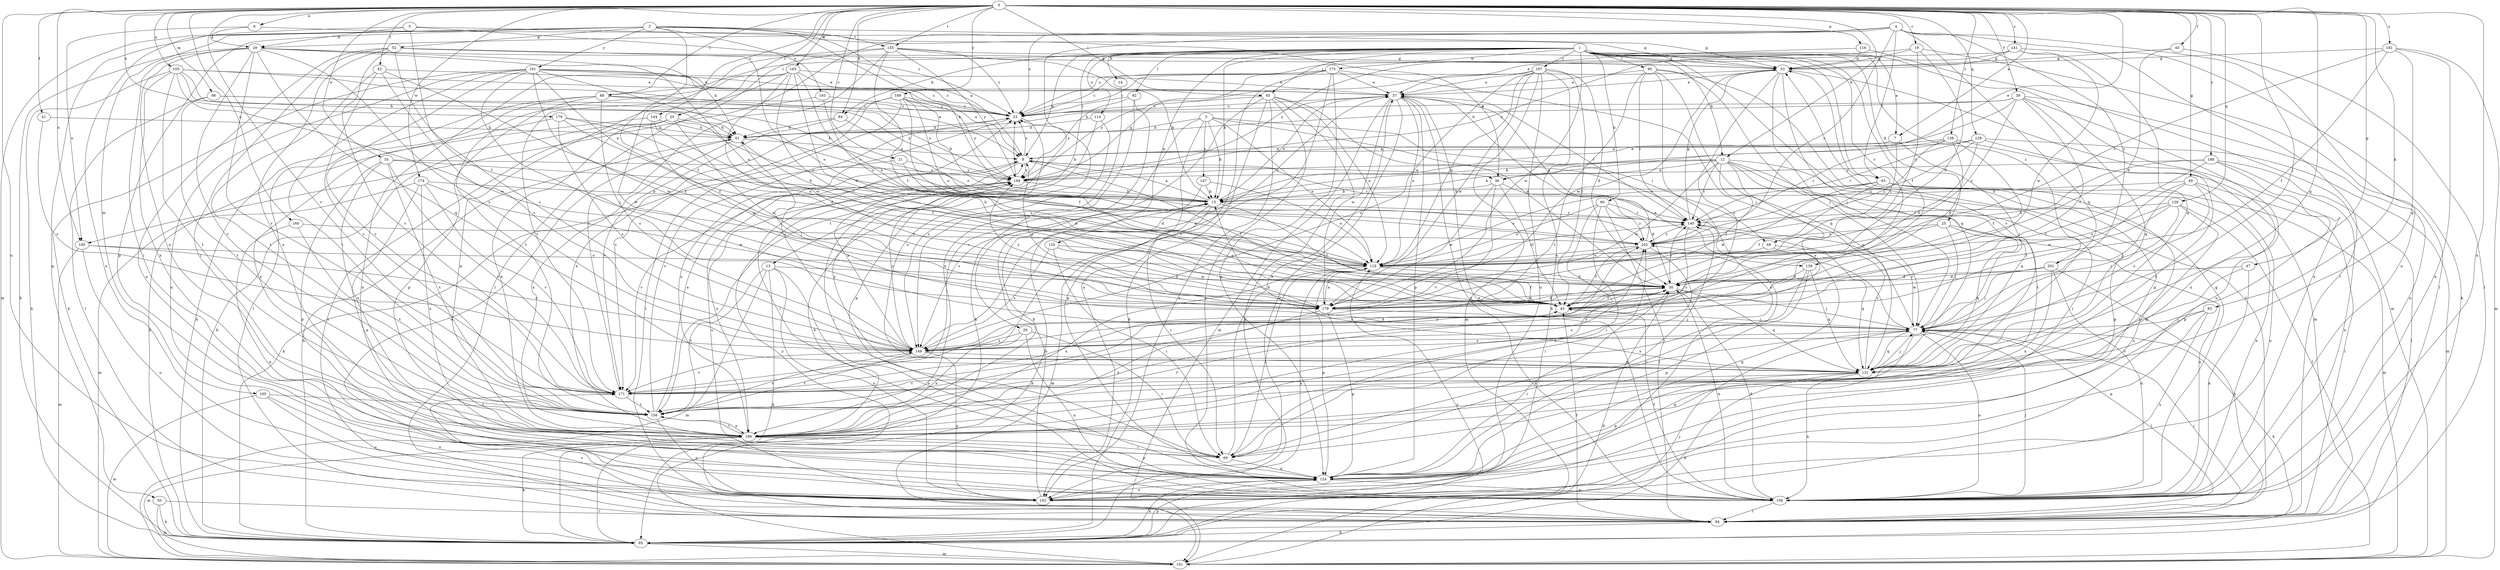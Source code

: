 strict digraph  {
0;
1;
2;
3;
4;
5;
6;
7;
8;
12;
13;
14;
15;
19;
20;
21;
23;
25;
26;
29;
30;
35;
36;
37;
39;
40;
41;
43;
45;
47;
49;
50;
52;
53;
60;
61;
65;
68;
69;
77;
83;
84;
85;
88;
90;
92;
93;
94;
98;
100;
101;
105;
108;
114;
115;
116;
120;
124;
126;
128;
131;
138;
139;
140;
141;
144;
147;
148;
155;
156;
160;
163;
165;
171;
174;
175;
178;
179;
181;
185;
186;
188;
189;
191;
193;
194;
197;
201;
202;
0 -> 6  [label=a];
0 -> 7  [label=a];
0 -> 12  [label=b];
0 -> 19  [label=c];
0 -> 20  [label=c];
0 -> 21  [label=c];
0 -> 35  [label=e];
0 -> 36  [label=e];
0 -> 39  [label=f];
0 -> 40  [label=f];
0 -> 41  [label=f];
0 -> 43  [label=f];
0 -> 47  [label=g];
0 -> 49  [label=g];
0 -> 65  [label=i];
0 -> 77  [label=j];
0 -> 83  [label=k];
0 -> 84  [label=k];
0 -> 88  [label=l];
0 -> 98  [label=m];
0 -> 105  [label=n];
0 -> 108  [label=n];
0 -> 116  [label=p];
0 -> 126  [label=q];
0 -> 128  [label=q];
0 -> 131  [label=q];
0 -> 138  [label=r];
0 -> 141  [label=s];
0 -> 144  [label=s];
0 -> 155  [label=t];
0 -> 160  [label=u];
0 -> 163  [label=u];
0 -> 165  [label=v];
0 -> 171  [label=v];
0 -> 174  [label=w];
0 -> 179  [label=x];
0 -> 181  [label=x];
0 -> 185  [label=x];
0 -> 188  [label=y];
0 -> 189  [label=y];
1 -> 7  [label=a];
1 -> 8  [label=a];
1 -> 12  [label=b];
1 -> 13  [label=b];
1 -> 14  [label=b];
1 -> 15  [label=b];
1 -> 25  [label=d];
1 -> 45  [label=f];
1 -> 60  [label=h];
1 -> 65  [label=i];
1 -> 84  [label=k];
1 -> 88  [label=l];
1 -> 90  [label=l];
1 -> 92  [label=l];
1 -> 93  [label=l];
1 -> 108  [label=n];
1 -> 114  [label=o];
1 -> 120  [label=p];
1 -> 139  [label=r];
1 -> 171  [label=v];
1 -> 175  [label=w];
1 -> 178  [label=w];
1 -> 197  [label=z];
1 -> 201  [label=z];
2 -> 8  [label=a];
2 -> 15  [label=b];
2 -> 45  [label=f];
2 -> 50  [label=g];
2 -> 52  [label=g];
2 -> 53  [label=g];
2 -> 100  [label=m];
2 -> 101  [label=m];
2 -> 124  [label=p];
2 -> 155  [label=t];
2 -> 191  [label=y];
2 -> 193  [label=y];
3 -> 15  [label=b];
3 -> 26  [label=d];
3 -> 61  [label=h];
3 -> 68  [label=i];
3 -> 115  [label=o];
3 -> 124  [label=p];
3 -> 139  [label=r];
3 -> 147  [label=s];
4 -> 23  [label=c];
4 -> 29  [label=d];
4 -> 93  [label=l];
4 -> 94  [label=l];
4 -> 108  [label=n];
4 -> 131  [label=q];
4 -> 156  [label=t];
4 -> 185  [label=x];
4 -> 201  [label=z];
4 -> 202  [label=z];
5 -> 23  [label=c];
5 -> 29  [label=d];
5 -> 36  [label=e];
5 -> 45  [label=f];
5 -> 163  [label=u];
6 -> 29  [label=d];
6 -> 53  [label=g];
6 -> 185  [label=x];
7 -> 8  [label=a];
7 -> 68  [label=i];
7 -> 77  [label=j];
8 -> 23  [label=c];
8 -> 36  [label=e];
8 -> 45  [label=f];
8 -> 69  [label=i];
8 -> 140  [label=r];
8 -> 163  [label=u];
8 -> 194  [label=y];
12 -> 15  [label=b];
12 -> 36  [label=e];
12 -> 45  [label=f];
12 -> 69  [label=i];
12 -> 124  [label=p];
12 -> 131  [label=q];
12 -> 140  [label=r];
12 -> 148  [label=s];
12 -> 156  [label=t];
12 -> 178  [label=w];
12 -> 194  [label=y];
13 -> 30  [label=d];
13 -> 85  [label=k];
13 -> 101  [label=m];
13 -> 108  [label=n];
13 -> 156  [label=t];
13 -> 163  [label=u];
14 -> 148  [label=s];
15 -> 8  [label=a];
15 -> 37  [label=e];
15 -> 45  [label=f];
15 -> 69  [label=i];
15 -> 101  [label=m];
15 -> 140  [label=r];
19 -> 30  [label=d];
19 -> 53  [label=g];
19 -> 94  [label=l];
19 -> 115  [label=o];
19 -> 194  [label=y];
20 -> 61  [label=h];
20 -> 85  [label=k];
20 -> 94  [label=l];
20 -> 140  [label=r];
20 -> 178  [label=w];
20 -> 186  [label=x];
21 -> 30  [label=d];
21 -> 85  [label=k];
21 -> 194  [label=y];
23 -> 61  [label=h];
23 -> 124  [label=p];
23 -> 186  [label=x];
25 -> 77  [label=j];
25 -> 108  [label=n];
25 -> 115  [label=o];
25 -> 131  [label=q];
25 -> 202  [label=z];
26 -> 69  [label=i];
26 -> 108  [label=n];
26 -> 148  [label=s];
26 -> 186  [label=x];
29 -> 53  [label=g];
29 -> 61  [label=h];
29 -> 69  [label=i];
29 -> 85  [label=k];
29 -> 115  [label=o];
29 -> 131  [label=q];
29 -> 148  [label=s];
29 -> 156  [label=t];
29 -> 171  [label=v];
29 -> 186  [label=x];
30 -> 45  [label=f];
30 -> 77  [label=j];
30 -> 108  [label=n];
30 -> 131  [label=q];
30 -> 140  [label=r];
30 -> 148  [label=s];
30 -> 178  [label=w];
35 -> 15  [label=b];
35 -> 124  [label=p];
35 -> 156  [label=t];
35 -> 171  [label=v];
35 -> 186  [label=x];
35 -> 194  [label=y];
36 -> 15  [label=b];
36 -> 30  [label=d];
36 -> 45  [label=f];
36 -> 171  [label=v];
36 -> 178  [label=w];
37 -> 23  [label=c];
37 -> 61  [label=h];
37 -> 85  [label=k];
37 -> 101  [label=m];
37 -> 108  [label=n];
37 -> 115  [label=o];
37 -> 124  [label=p];
37 -> 140  [label=r];
37 -> 163  [label=u];
39 -> 15  [label=b];
39 -> 23  [label=c];
39 -> 45  [label=f];
39 -> 61  [label=h];
39 -> 108  [label=n];
39 -> 115  [label=o];
39 -> 131  [label=q];
39 -> 163  [label=u];
40 -> 30  [label=d];
40 -> 53  [label=g];
40 -> 94  [label=l];
41 -> 61  [label=h];
41 -> 148  [label=s];
43 -> 37  [label=e];
43 -> 45  [label=f];
43 -> 148  [label=s];
43 -> 156  [label=t];
43 -> 171  [label=v];
45 -> 77  [label=j];
47 -> 30  [label=d];
47 -> 108  [label=n];
47 -> 131  [label=q];
49 -> 15  [label=b];
49 -> 77  [label=j];
49 -> 94  [label=l];
49 -> 148  [label=s];
49 -> 163  [label=u];
49 -> 178  [label=w];
50 -> 85  [label=k];
50 -> 94  [label=l];
50 -> 101  [label=m];
52 -> 53  [label=g];
52 -> 69  [label=i];
52 -> 108  [label=n];
52 -> 115  [label=o];
52 -> 148  [label=s];
52 -> 171  [label=v];
52 -> 186  [label=x];
53 -> 37  [label=e];
53 -> 77  [label=j];
53 -> 101  [label=m];
53 -> 131  [label=q];
53 -> 148  [label=s];
53 -> 178  [label=w];
60 -> 69  [label=i];
60 -> 94  [label=l];
60 -> 115  [label=o];
60 -> 140  [label=r];
60 -> 186  [label=x];
60 -> 202  [label=z];
61 -> 8  [label=a];
61 -> 77  [label=j];
61 -> 163  [label=u];
61 -> 186  [label=x];
65 -> 23  [label=c];
65 -> 30  [label=d];
65 -> 85  [label=k];
65 -> 108  [label=n];
65 -> 115  [label=o];
65 -> 163  [label=u];
65 -> 171  [label=v];
65 -> 178  [label=w];
68 -> 115  [label=o];
68 -> 124  [label=p];
68 -> 131  [label=q];
69 -> 37  [label=e];
69 -> 124  [label=p];
69 -> 140  [label=r];
77 -> 37  [label=e];
77 -> 69  [label=i];
77 -> 85  [label=k];
77 -> 94  [label=l];
77 -> 108  [label=n];
77 -> 124  [label=p];
77 -> 131  [label=q];
77 -> 140  [label=r];
77 -> 148  [label=s];
83 -> 77  [label=j];
83 -> 124  [label=p];
83 -> 163  [label=u];
83 -> 171  [label=v];
84 -> 61  [label=h];
84 -> 171  [label=v];
84 -> 202  [label=z];
85 -> 61  [label=h];
85 -> 77  [label=j];
85 -> 101  [label=m];
85 -> 115  [label=o];
85 -> 124  [label=p];
88 -> 23  [label=c];
88 -> 85  [label=k];
88 -> 94  [label=l];
88 -> 124  [label=p];
88 -> 148  [label=s];
88 -> 194  [label=y];
90 -> 37  [label=e];
90 -> 77  [label=j];
90 -> 94  [label=l];
90 -> 131  [label=q];
90 -> 140  [label=r];
90 -> 156  [label=t];
90 -> 163  [label=u];
92 -> 23  [label=c];
92 -> 85  [label=k];
92 -> 186  [label=x];
92 -> 194  [label=y];
93 -> 15  [label=b];
93 -> 45  [label=f];
93 -> 101  [label=m];
93 -> 108  [label=n];
93 -> 115  [label=o];
93 -> 163  [label=u];
93 -> 178  [label=w];
94 -> 45  [label=f];
94 -> 77  [label=j];
94 -> 85  [label=k];
94 -> 171  [label=v];
94 -> 194  [label=y];
98 -> 23  [label=c];
98 -> 94  [label=l];
98 -> 156  [label=t];
98 -> 194  [label=y];
100 -> 101  [label=m];
100 -> 108  [label=n];
100 -> 156  [label=t];
100 -> 163  [label=u];
101 -> 15  [label=b];
101 -> 30  [label=d];
105 -> 8  [label=a];
105 -> 15  [label=b];
105 -> 37  [label=e];
105 -> 61  [label=h];
105 -> 85  [label=k];
105 -> 156  [label=t];
105 -> 178  [label=w];
105 -> 186  [label=x];
108 -> 30  [label=d];
108 -> 37  [label=e];
108 -> 45  [label=f];
108 -> 53  [label=g];
108 -> 77  [label=j];
108 -> 94  [label=l];
114 -> 61  [label=h];
114 -> 85  [label=k];
114 -> 148  [label=s];
115 -> 30  [label=d];
115 -> 45  [label=f];
115 -> 61  [label=h];
115 -> 69  [label=i];
115 -> 124  [label=p];
115 -> 140  [label=r];
115 -> 163  [label=u];
115 -> 186  [label=x];
116 -> 53  [label=g];
116 -> 101  [label=m];
116 -> 194  [label=y];
120 -> 69  [label=i];
120 -> 115  [label=o];
120 -> 148  [label=s];
120 -> 178  [label=w];
124 -> 30  [label=d];
124 -> 85  [label=k];
124 -> 108  [label=n];
124 -> 163  [label=u];
124 -> 202  [label=z];
126 -> 45  [label=f];
126 -> 77  [label=j];
126 -> 94  [label=l];
126 -> 115  [label=o];
126 -> 140  [label=r];
126 -> 186  [label=x];
128 -> 8  [label=a];
128 -> 30  [label=d];
128 -> 101  [label=m];
128 -> 140  [label=r];
128 -> 156  [label=t];
128 -> 202  [label=z];
131 -> 15  [label=b];
131 -> 23  [label=c];
131 -> 77  [label=j];
131 -> 85  [label=k];
131 -> 108  [label=n];
131 -> 124  [label=p];
131 -> 140  [label=r];
131 -> 171  [label=v];
131 -> 194  [label=y];
138 -> 8  [label=a];
138 -> 15  [label=b];
138 -> 30  [label=d];
138 -> 45  [label=f];
138 -> 140  [label=r];
138 -> 186  [label=x];
138 -> 202  [label=z];
139 -> 30  [label=d];
139 -> 124  [label=p];
139 -> 131  [label=q];
139 -> 186  [label=x];
140 -> 53  [label=g];
140 -> 148  [label=s];
140 -> 202  [label=z];
141 -> 23  [label=c];
141 -> 37  [label=e];
141 -> 53  [label=g];
141 -> 85  [label=k];
141 -> 131  [label=q];
141 -> 178  [label=w];
144 -> 45  [label=f];
144 -> 61  [label=h];
144 -> 85  [label=k];
144 -> 178  [label=w];
147 -> 15  [label=b];
147 -> 115  [label=o];
147 -> 148  [label=s];
148 -> 8  [label=a];
148 -> 23  [label=c];
148 -> 30  [label=d];
148 -> 37  [label=e];
148 -> 131  [label=q];
148 -> 156  [label=t];
148 -> 163  [label=u];
148 -> 171  [label=v];
148 -> 194  [label=y];
155 -> 15  [label=b];
155 -> 23  [label=c];
155 -> 45  [label=f];
155 -> 53  [label=g];
155 -> 94  [label=l];
155 -> 124  [label=p];
155 -> 171  [label=v];
155 -> 194  [label=y];
156 -> 8  [label=a];
156 -> 23  [label=c];
156 -> 148  [label=s];
156 -> 163  [label=u];
156 -> 186  [label=x];
156 -> 202  [label=z];
160 -> 108  [label=n];
160 -> 156  [label=t];
160 -> 202  [label=z];
163 -> 15  [label=b];
163 -> 53  [label=g];
165 -> 23  [label=c];
165 -> 30  [label=d];
165 -> 37  [label=e];
165 -> 45  [label=f];
165 -> 108  [label=n];
165 -> 115  [label=o];
165 -> 156  [label=t];
165 -> 171  [label=v];
165 -> 178  [label=w];
171 -> 156  [label=t];
171 -> 202  [label=z];
174 -> 15  [label=b];
174 -> 101  [label=m];
174 -> 124  [label=p];
174 -> 171  [label=v];
174 -> 178  [label=w];
174 -> 186  [label=x];
175 -> 23  [label=c];
175 -> 37  [label=e];
175 -> 77  [label=j];
175 -> 124  [label=p];
175 -> 163  [label=u];
175 -> 171  [label=v];
175 -> 194  [label=y];
178 -> 8  [label=a];
178 -> 30  [label=d];
178 -> 77  [label=j];
178 -> 115  [label=o];
178 -> 124  [label=p];
178 -> 186  [label=x];
178 -> 194  [label=y];
179 -> 30  [label=d];
179 -> 61  [label=h];
179 -> 115  [label=o];
179 -> 148  [label=s];
179 -> 186  [label=x];
181 -> 45  [label=f];
181 -> 53  [label=g];
181 -> 101  [label=m];
181 -> 108  [label=n];
181 -> 131  [label=q];
181 -> 202  [label=z];
185 -> 101  [label=m];
185 -> 115  [label=o];
185 -> 148  [label=s];
185 -> 163  [label=u];
186 -> 15  [label=b];
186 -> 45  [label=f];
186 -> 69  [label=i];
186 -> 85  [label=k];
186 -> 101  [label=m];
186 -> 124  [label=p];
186 -> 156  [label=t];
186 -> 202  [label=z];
188 -> 45  [label=f];
188 -> 94  [label=l];
188 -> 108  [label=n];
188 -> 115  [label=o];
188 -> 124  [label=p];
188 -> 194  [label=y];
189 -> 15  [label=b];
189 -> 23  [label=c];
189 -> 45  [label=f];
189 -> 94  [label=l];
189 -> 115  [label=o];
189 -> 171  [label=v];
189 -> 186  [label=x];
189 -> 194  [label=y];
191 -> 8  [label=a];
191 -> 23  [label=c];
191 -> 37  [label=e];
191 -> 45  [label=f];
191 -> 77  [label=j];
191 -> 85  [label=k];
191 -> 156  [label=t];
191 -> 163  [label=u];
191 -> 171  [label=v];
191 -> 178  [label=w];
191 -> 202  [label=z];
193 -> 23  [label=c];
193 -> 178  [label=w];
193 -> 202  [label=z];
194 -> 15  [label=b];
194 -> 23  [label=c];
194 -> 53  [label=g];
194 -> 69  [label=i];
194 -> 171  [label=v];
194 -> 186  [label=x];
197 -> 23  [label=c];
197 -> 30  [label=d];
197 -> 37  [label=e];
197 -> 45  [label=f];
197 -> 85  [label=k];
197 -> 101  [label=m];
197 -> 115  [label=o];
197 -> 148  [label=s];
197 -> 163  [label=u];
197 -> 178  [label=w];
201 -> 30  [label=d];
201 -> 77  [label=j];
201 -> 94  [label=l];
201 -> 108  [label=n];
201 -> 178  [label=w];
201 -> 186  [label=x];
202 -> 37  [label=e];
202 -> 45  [label=f];
202 -> 69  [label=i];
202 -> 115  [label=o];
}

